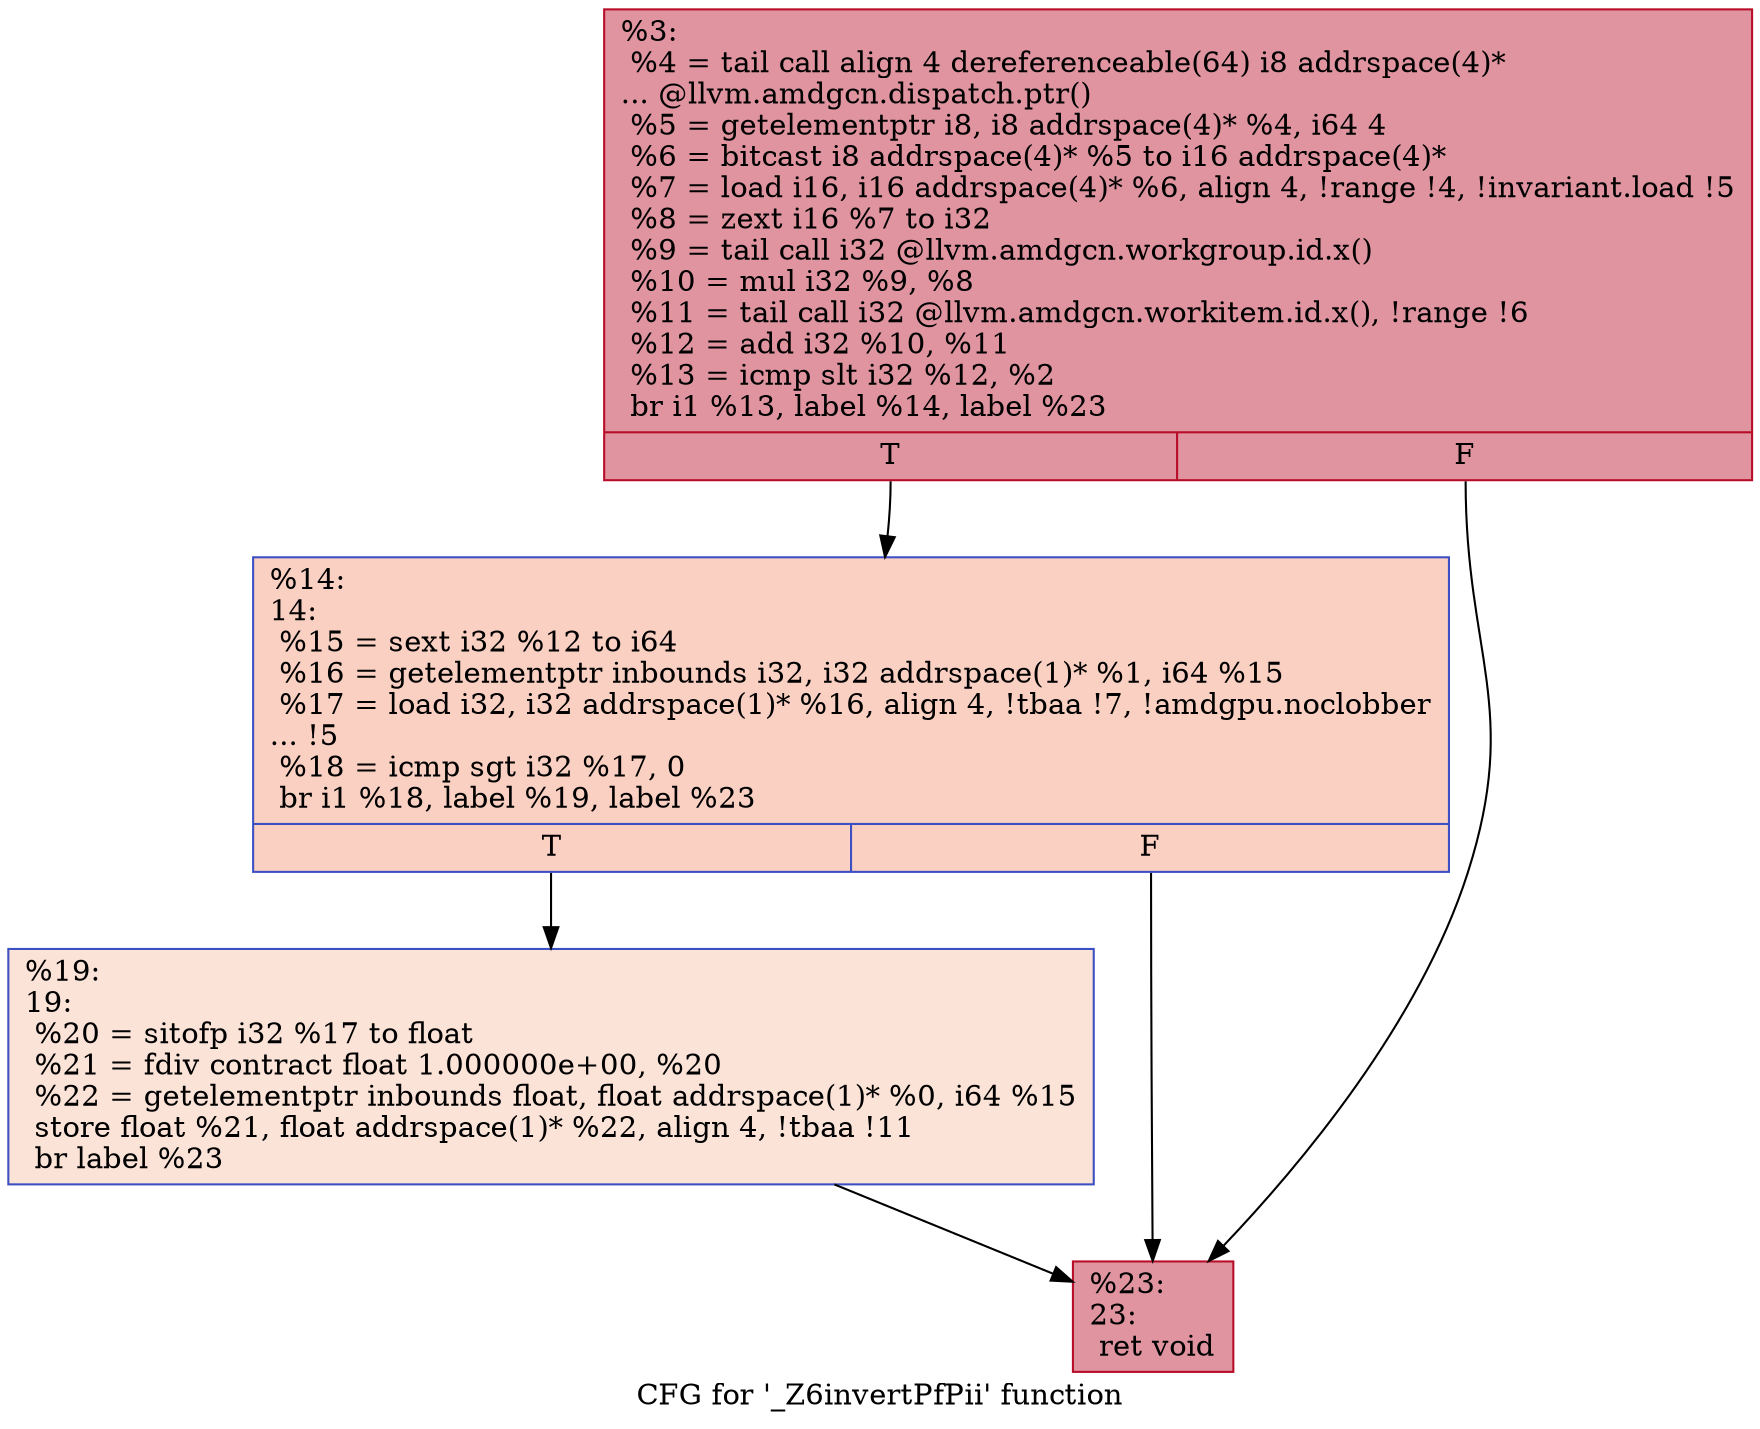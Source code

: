 digraph "CFG for '_Z6invertPfPii' function" {
	label="CFG for '_Z6invertPfPii' function";

	Node0x609d080 [shape=record,color="#b70d28ff", style=filled, fillcolor="#b70d2870",label="{%3:\l  %4 = tail call align 4 dereferenceable(64) i8 addrspace(4)*\l... @llvm.amdgcn.dispatch.ptr()\l  %5 = getelementptr i8, i8 addrspace(4)* %4, i64 4\l  %6 = bitcast i8 addrspace(4)* %5 to i16 addrspace(4)*\l  %7 = load i16, i16 addrspace(4)* %6, align 4, !range !4, !invariant.load !5\l  %8 = zext i16 %7 to i32\l  %9 = tail call i32 @llvm.amdgcn.workgroup.id.x()\l  %10 = mul i32 %9, %8\l  %11 = tail call i32 @llvm.amdgcn.workitem.id.x(), !range !6\l  %12 = add i32 %10, %11\l  %13 = icmp slt i32 %12, %2\l  br i1 %13, label %14, label %23\l|{<s0>T|<s1>F}}"];
	Node0x609d080:s0 -> Node0x609ef90;
	Node0x609d080:s1 -> Node0x609f020;
	Node0x609ef90 [shape=record,color="#3d50c3ff", style=filled, fillcolor="#f3947570",label="{%14:\l14:                                               \l  %15 = sext i32 %12 to i64\l  %16 = getelementptr inbounds i32, i32 addrspace(1)* %1, i64 %15\l  %17 = load i32, i32 addrspace(1)* %16, align 4, !tbaa !7, !amdgpu.noclobber\l... !5\l  %18 = icmp sgt i32 %17, 0\l  br i1 %18, label %19, label %23\l|{<s0>T|<s1>F}}"];
	Node0x609ef90:s0 -> Node0x609fba0;
	Node0x609ef90:s1 -> Node0x609f020;
	Node0x609fba0 [shape=record,color="#3d50c3ff", style=filled, fillcolor="#f6bfa670",label="{%19:\l19:                                               \l  %20 = sitofp i32 %17 to float\l  %21 = fdiv contract float 1.000000e+00, %20\l  %22 = getelementptr inbounds float, float addrspace(1)* %0, i64 %15\l  store float %21, float addrspace(1)* %22, align 4, !tbaa !11\l  br label %23\l}"];
	Node0x609fba0 -> Node0x609f020;
	Node0x609f020 [shape=record,color="#b70d28ff", style=filled, fillcolor="#b70d2870",label="{%23:\l23:                                               \l  ret void\l}"];
}
